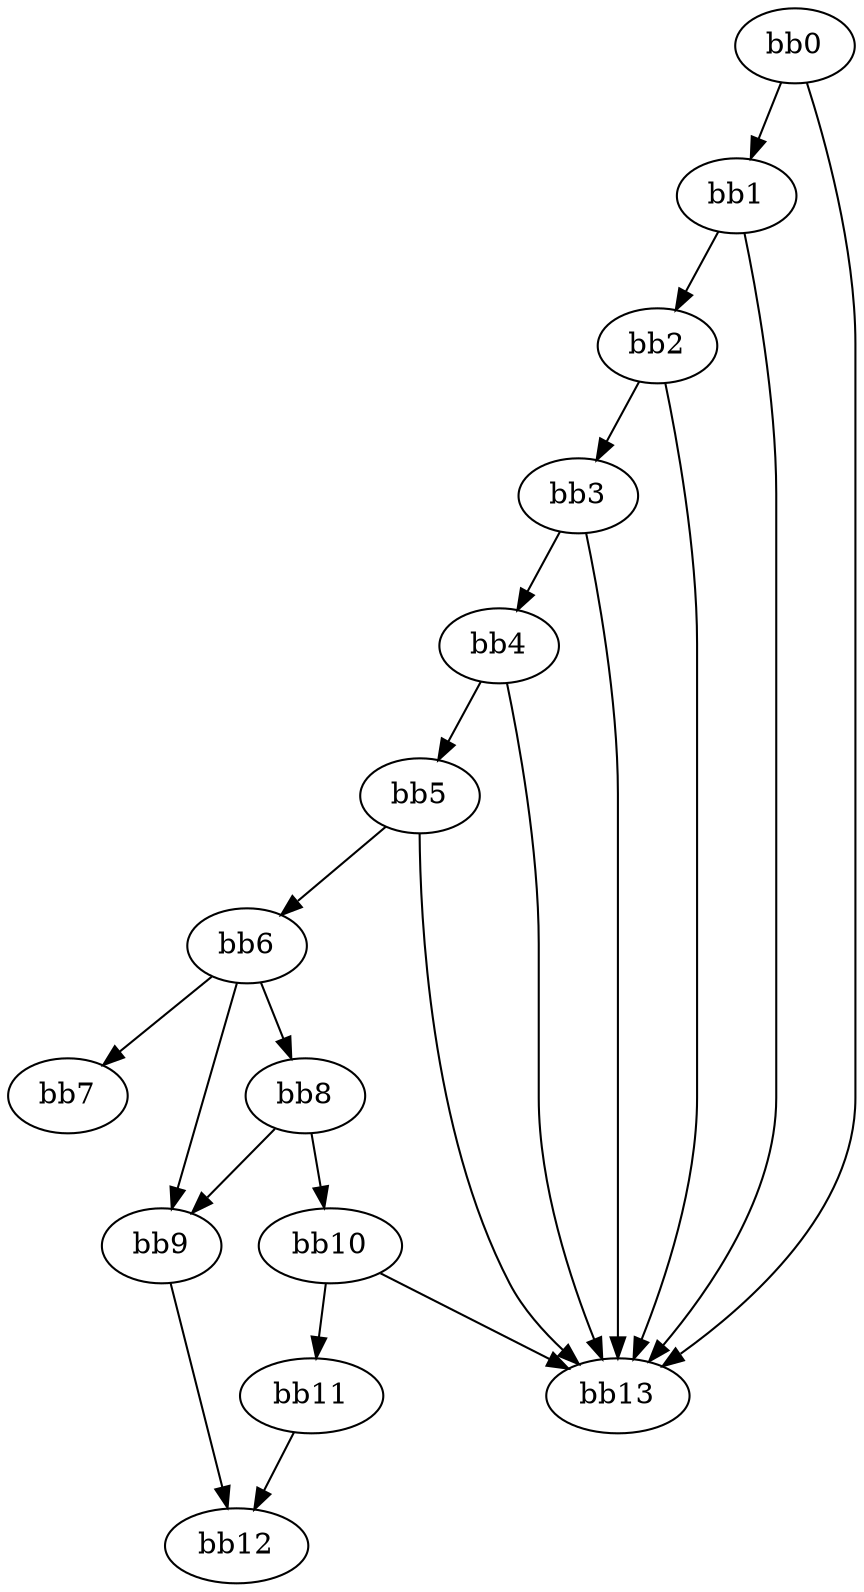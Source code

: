 digraph {
    0 [ label = "bb0\l" ]
    1 [ label = "bb1\l" ]
    2 [ label = "bb2\l" ]
    3 [ label = "bb3\l" ]
    4 [ label = "bb4\l" ]
    5 [ label = "bb5\l" ]
    6 [ label = "bb6\l" ]
    7 [ label = "bb7\l" ]
    8 [ label = "bb8\l" ]
    9 [ label = "bb9\l" ]
    10 [ label = "bb10\l" ]
    11 [ label = "bb11\l" ]
    12 [ label = "bb12\l" ]
    13 [ label = "bb13\l" ]
    0 -> 1 [ ]
    0 -> 13 [ ]
    1 -> 2 [ ]
    1 -> 13 [ ]
    2 -> 3 [ ]
    2 -> 13 [ ]
    3 -> 4 [ ]
    3 -> 13 [ ]
    4 -> 5 [ ]
    4 -> 13 [ ]
    5 -> 6 [ ]
    5 -> 13 [ ]
    6 -> 7 [ ]
    6 -> 8 [ ]
    6 -> 9 [ ]
    8 -> 9 [ ]
    8 -> 10 [ ]
    9 -> 12 [ ]
    10 -> 11 [ ]
    10 -> 13 [ ]
    11 -> 12 [ ]
}

